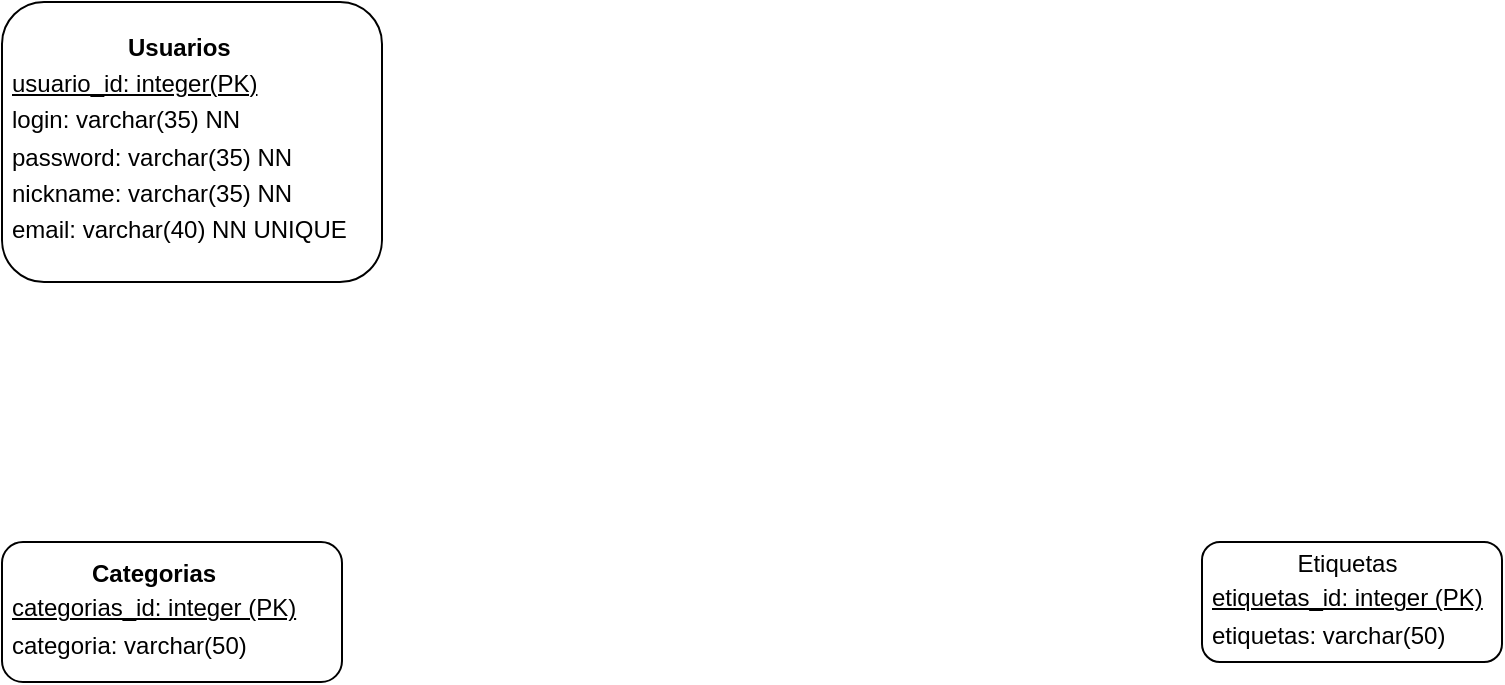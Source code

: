 <mxfile version="19.0.3" type="github">
  <diagram id="7cCDwksuUV1M2PXKsDtS" name="Page-1">
    <mxGraphModel dx="1422" dy="762" grid="1" gridSize="10" guides="1" tooltips="1" connect="1" arrows="1" fold="1" page="1" pageScale="1" pageWidth="827" pageHeight="1169" math="0" shadow="0">
      <root>
        <mxCell id="0" />
        <mxCell id="1" parent="0" />
        <mxCell id="clIJVs1NPhCd1CZDtegX-2" value="&lt;div style=&quot;text-align: center;&quot;&gt;&lt;b style=&quot;background-color: initial;&quot;&gt;Usuarios&lt;/b&gt;&lt;/div&gt;&lt;table&gt;&lt;tbody&gt;&lt;tr&gt;&lt;td&gt;&lt;u&gt;usuario_id: integer(PK)&lt;/u&gt;&lt;/td&gt;&lt;/tr&gt;&lt;tr&gt;&lt;td&gt;login: varchar(35) NN&lt;/td&gt;&lt;/tr&gt;&lt;tr&gt;&lt;td&gt;password: varchar(35) NN&lt;/td&gt;&lt;/tr&gt;&lt;tr&gt;&lt;td&gt;nickname: varchar(35) NN&lt;/td&gt;&lt;/tr&gt;&lt;tr&gt;&lt;td&gt;email: varchar(40) NN UNIQUE&lt;/td&gt;&lt;/tr&gt;&lt;/tbody&gt;&lt;/table&gt;" style="rounded=1;whiteSpace=wrap;html=1;align=left;" vertex="1" parent="1">
          <mxGeometry x="20" y="360" width="190" height="140" as="geometry" />
        </mxCell>
        <mxCell id="clIJVs1NPhCd1CZDtegX-3" value="&lt;div style=&quot;text-align: center;&quot;&gt;&lt;span style=&quot;background-color: initial;&quot;&gt;&lt;b&gt;Categorias&lt;/b&gt;&lt;/span&gt;&lt;/div&gt;&lt;table style=&quot;&quot;&gt;&lt;tbody&gt;&lt;tr&gt;&lt;td&gt;&lt;u&gt;categorias_id: integer (PK)&lt;/u&gt;&lt;/td&gt;&lt;/tr&gt;&lt;tr&gt;&lt;td&gt;categoria: varchar(50)&lt;/td&gt;&lt;/tr&gt;&lt;/tbody&gt;&lt;/table&gt;" style="rounded=1;whiteSpace=wrap;html=1;align=left;" vertex="1" parent="1">
          <mxGeometry x="20" y="630" width="170" height="70" as="geometry" />
        </mxCell>
        <mxCell id="clIJVs1NPhCd1CZDtegX-5" value="&lt;div style=&quot;text-align: center;&quot;&gt;&lt;span style=&quot;background-color: initial;&quot;&gt;Etiquetas&lt;/span&gt;&lt;/div&gt;&lt;table&gt;&lt;tbody&gt;&lt;tr&gt;&lt;td&gt;&lt;u&gt;etiquetas_id: integer (PK)&lt;/u&gt;&lt;/td&gt;&lt;/tr&gt;&lt;tr&gt;&lt;td&gt;etiquetas: varchar(50)&lt;/td&gt;&lt;/tr&gt;&lt;/tbody&gt;&lt;/table&gt;" style="rounded=1;whiteSpace=wrap;html=1;align=left;" vertex="1" parent="1">
          <mxGeometry x="620" y="630" width="150" height="60" as="geometry" />
        </mxCell>
      </root>
    </mxGraphModel>
  </diagram>
</mxfile>
